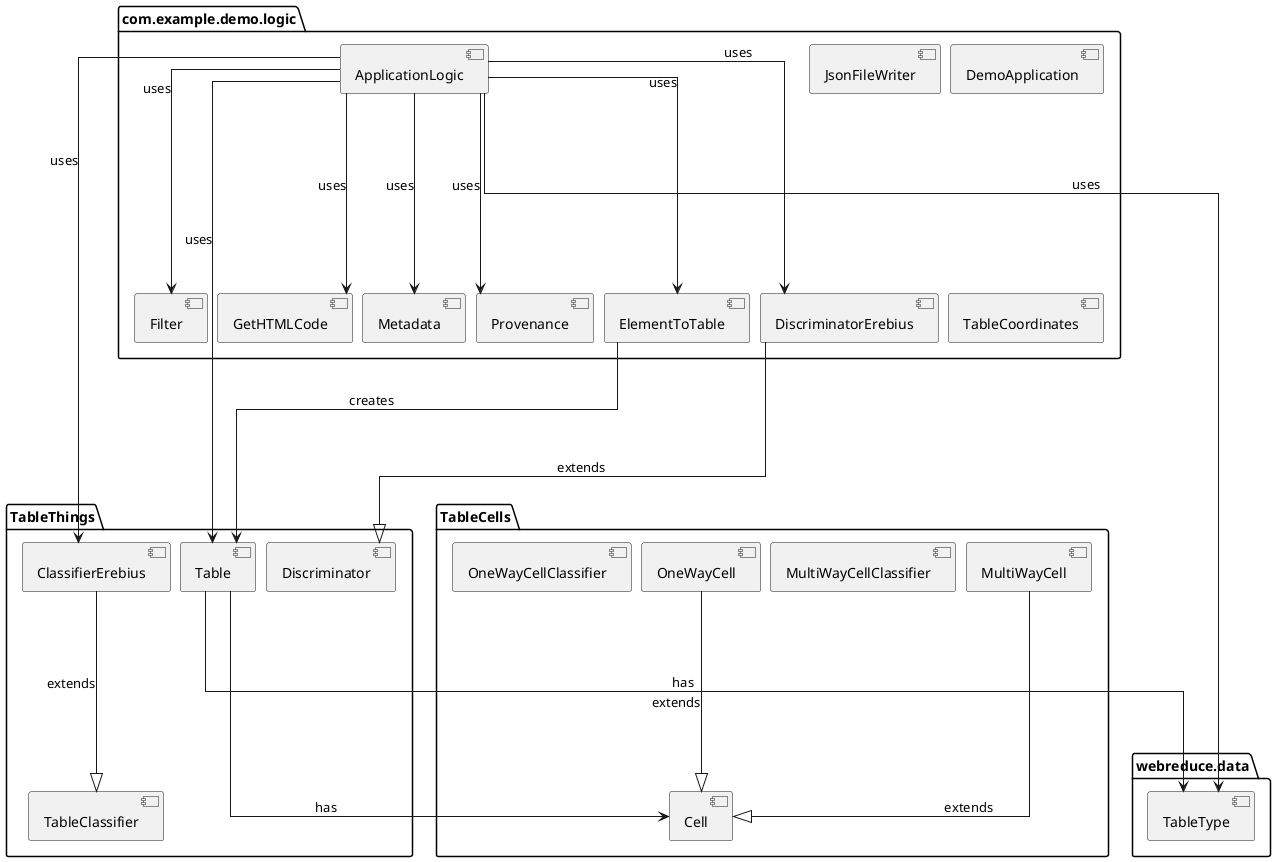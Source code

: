 @startuml

hide class circle

skinparam linetype ortho
skinparam nodesep 10
skinparam ranksep 200

package "com.example.demo.logic" {
    [ApplicationLogic]
    [JsonFileWriter]
    [DemoApplication]
    [DiscriminatorErebius]
    [ElementToTable]
    [Filter]
    [GetHTMLCode]
    [Metadata]
    [Provenance]
    [TableCoordinates]
}

package "TableCells" {
    [Cell]
    [MultiWayCell]
    [MultiWayCellClassifier]
    [OneWayCell]
    [OneWayCellClassifier]
}

package "TableThings" {
    [ClassifierErebius]
    [Discriminator]
    [Table]
    [TableClassifier]
}

package "webreduce.data" {
    [TableType]
}

[ApplicationLogic] --> [DiscriminatorErebius] : uses
[ApplicationLogic] --> [ElementToTable] : uses
[ApplicationLogic] --> [Filter] : uses
[ApplicationLogic] --> [GetHTMLCode] : uses
[ApplicationLogic] --> [Metadata] : uses
[ApplicationLogic] --> [Provenance] : uses
[ApplicationLogic] --> [ClassifierErebius] : uses
[ApplicationLogic] --> [Table] : uses
[ApplicationLogic] --> [TableType] : uses

[DiscriminatorErebius] --|> [Discriminator] : extends
[ElementToTable] --> [Table] : creates
[OneWayCell] --|> [Cell] : extends
[MultiWayCell] --|> [Cell] : extends
[ClassifierErebius] --|> [TableClassifier] : extends
[Table] --> [TableType] : has
[Table] --> [Cell] : has
@enduml
